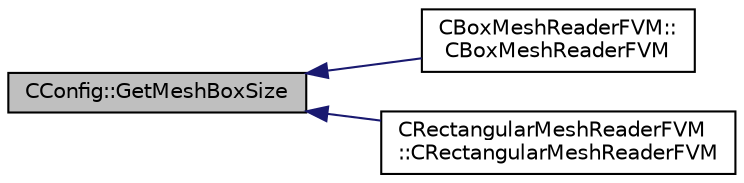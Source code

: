 digraph "CConfig::GetMeshBoxSize"
{
  edge [fontname="Helvetica",fontsize="10",labelfontname="Helvetica",labelfontsize="10"];
  node [fontname="Helvetica",fontsize="10",shape=record];
  rankdir="LR";
  Node7805 [label="CConfig::GetMeshBoxSize",height=0.2,width=0.4,color="black", fillcolor="grey75", style="filled", fontcolor="black"];
  Node7805 -> Node7806 [dir="back",color="midnightblue",fontsize="10",style="solid",fontname="Helvetica"];
  Node7806 [label="CBoxMeshReaderFVM::\lCBoxMeshReaderFVM",height=0.2,width=0.4,color="black", fillcolor="white", style="filled",URL="$class_c_box_mesh_reader_f_v_m.html#a005b6ebd30438a774a8a516a6e8258a9",tooltip="Constructor of the CBoxMeshReaderFVM class. "];
  Node7805 -> Node7807 [dir="back",color="midnightblue",fontsize="10",style="solid",fontname="Helvetica"];
  Node7807 [label="CRectangularMeshReaderFVM\l::CRectangularMeshReaderFVM",height=0.2,width=0.4,color="black", fillcolor="white", style="filled",URL="$class_c_rectangular_mesh_reader_f_v_m.html#ae11b9dd2b4476eb35e77be5eb11336ee",tooltip="Constructor of the CRectangularMeshReaderFVM class. "];
}
